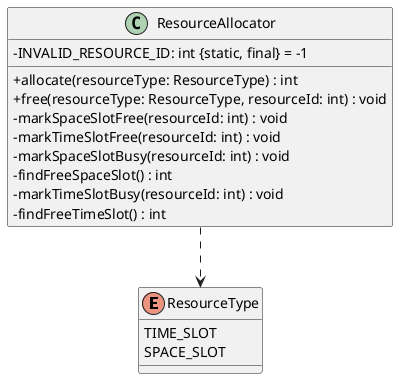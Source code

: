 @startuml ResourceAllocationDiagram
skinparam classAttributeIconSize 0

' Enumeration for ResourceType
enum ResourceType {
  TIME_SLOT
  SPACE_SLOT
}

' ResourceAllocator class definition
class ResourceAllocator {
  - INVALID_RESOURCE_ID: int {static, final} = -1
  + allocate(resourceType: ResourceType) : int
  + free(resourceType: ResourceType, resourceId: int) : void
  - markSpaceSlotFree(resourceId: int) : void
  - markTimeSlotFree(resourceId: int) : void
  - markSpaceSlotBusy(resourceId: int) : void
  - findFreeSpaceSlot() : int
  - markTimeSlotBusy(resourceId: int) : void
  - findFreeTimeSlot() : int
}

ResourceAllocator ..> ResourceType

@enduml
